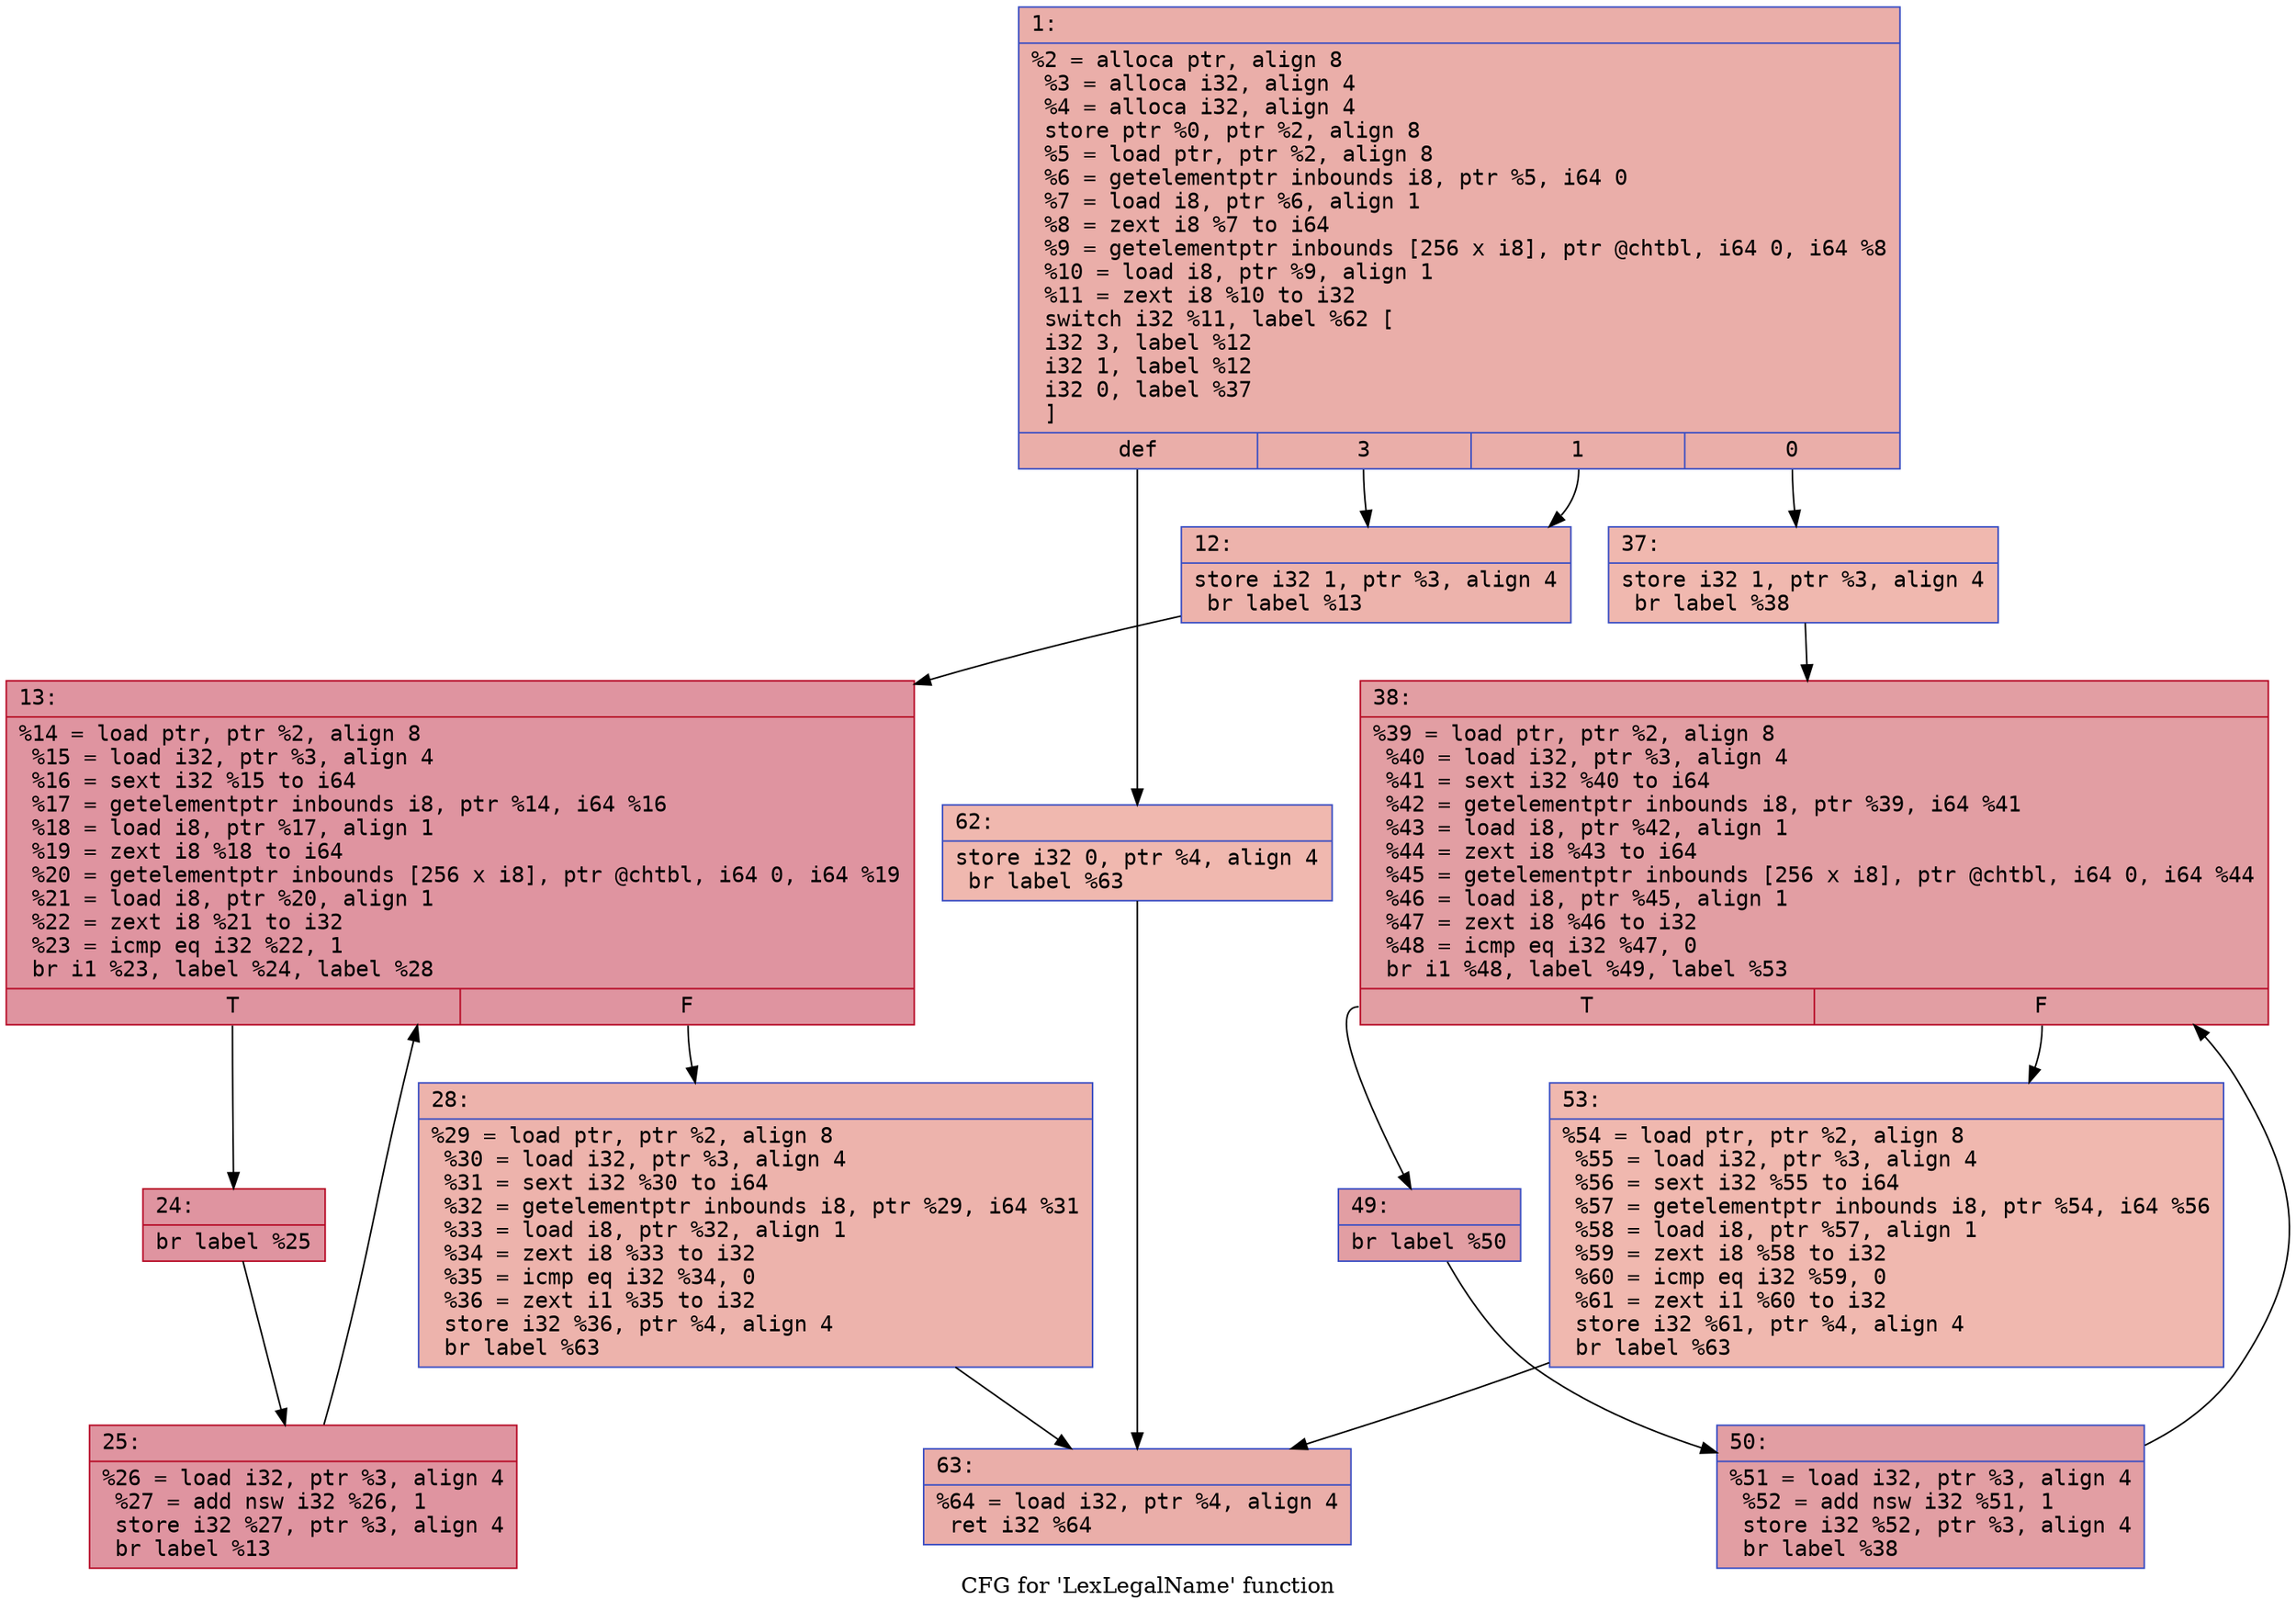 digraph "CFG for 'LexLegalName' function" {
	label="CFG for 'LexLegalName' function";

	Node0x6000012121c0 [shape=record,color="#3d50c3ff", style=filled, fillcolor="#d0473d70" fontname="Courier",label="{1:\l|  %2 = alloca ptr, align 8\l  %3 = alloca i32, align 4\l  %4 = alloca i32, align 4\l  store ptr %0, ptr %2, align 8\l  %5 = load ptr, ptr %2, align 8\l  %6 = getelementptr inbounds i8, ptr %5, i64 0\l  %7 = load i8, ptr %6, align 1\l  %8 = zext i8 %7 to i64\l  %9 = getelementptr inbounds [256 x i8], ptr @chtbl, i64 0, i64 %8\l  %10 = load i8, ptr %9, align 1\l  %11 = zext i8 %10 to i32\l  switch i32 %11, label %62 [\l    i32 3, label %12\l    i32 1, label %12\l    i32 0, label %37\l  ]\l|{<s0>def|<s1>3|<s2>1|<s3>0}}"];
	Node0x6000012121c0:s0 -> Node0x600001212530[tooltip="1 -> 62\nProbability 25.00%" ];
	Node0x6000012121c0:s1 -> Node0x600001212210[tooltip="1 -> 12\nProbability 50.00%" ];
	Node0x6000012121c0:s2 -> Node0x600001212210[tooltip="1 -> 12\nProbability 50.00%" ];
	Node0x6000012121c0:s3 -> Node0x6000012123a0[tooltip="1 -> 37\nProbability 25.00%" ];
	Node0x600001212210 [shape=record,color="#3d50c3ff", style=filled, fillcolor="#d6524470" fontname="Courier",label="{12:\l|  store i32 1, ptr %3, align 4\l  br label %13\l}"];
	Node0x600001212210 -> Node0x600001212260[tooltip="12 -> 13\nProbability 100.00%" ];
	Node0x600001212260 [shape=record,color="#b70d28ff", style=filled, fillcolor="#b70d2870" fontname="Courier",label="{13:\l|  %14 = load ptr, ptr %2, align 8\l  %15 = load i32, ptr %3, align 4\l  %16 = sext i32 %15 to i64\l  %17 = getelementptr inbounds i8, ptr %14, i64 %16\l  %18 = load i8, ptr %17, align 1\l  %19 = zext i8 %18 to i64\l  %20 = getelementptr inbounds [256 x i8], ptr @chtbl, i64 0, i64 %19\l  %21 = load i8, ptr %20, align 1\l  %22 = zext i8 %21 to i32\l  %23 = icmp eq i32 %22, 1\l  br i1 %23, label %24, label %28\l|{<s0>T|<s1>F}}"];
	Node0x600001212260:s0 -> Node0x6000012122b0[tooltip="13 -> 24\nProbability 96.88%" ];
	Node0x600001212260:s1 -> Node0x600001212350[tooltip="13 -> 28\nProbability 3.12%" ];
	Node0x6000012122b0 [shape=record,color="#b70d28ff", style=filled, fillcolor="#b70d2870" fontname="Courier",label="{24:\l|  br label %25\l}"];
	Node0x6000012122b0 -> Node0x600001212300[tooltip="24 -> 25\nProbability 100.00%" ];
	Node0x600001212300 [shape=record,color="#b70d28ff", style=filled, fillcolor="#b70d2870" fontname="Courier",label="{25:\l|  %26 = load i32, ptr %3, align 4\l  %27 = add nsw i32 %26, 1\l  store i32 %27, ptr %3, align 4\l  br label %13\l}"];
	Node0x600001212300 -> Node0x600001212260[tooltip="25 -> 13\nProbability 100.00%" ];
	Node0x600001212350 [shape=record,color="#3d50c3ff", style=filled, fillcolor="#d6524470" fontname="Courier",label="{28:\l|  %29 = load ptr, ptr %2, align 8\l  %30 = load i32, ptr %3, align 4\l  %31 = sext i32 %30 to i64\l  %32 = getelementptr inbounds i8, ptr %29, i64 %31\l  %33 = load i8, ptr %32, align 1\l  %34 = zext i8 %33 to i32\l  %35 = icmp eq i32 %34, 0\l  %36 = zext i1 %35 to i32\l  store i32 %36, ptr %4, align 4\l  br label %63\l}"];
	Node0x600001212350 -> Node0x600001212580[tooltip="28 -> 63\nProbability 100.00%" ];
	Node0x6000012123a0 [shape=record,color="#3d50c3ff", style=filled, fillcolor="#dc5d4a70" fontname="Courier",label="{37:\l|  store i32 1, ptr %3, align 4\l  br label %38\l}"];
	Node0x6000012123a0 -> Node0x6000012123f0[tooltip="37 -> 38\nProbability 100.00%" ];
	Node0x6000012123f0 [shape=record,color="#b70d28ff", style=filled, fillcolor="#be242e70" fontname="Courier",label="{38:\l|  %39 = load ptr, ptr %2, align 8\l  %40 = load i32, ptr %3, align 4\l  %41 = sext i32 %40 to i64\l  %42 = getelementptr inbounds i8, ptr %39, i64 %41\l  %43 = load i8, ptr %42, align 1\l  %44 = zext i8 %43 to i64\l  %45 = getelementptr inbounds [256 x i8], ptr @chtbl, i64 0, i64 %44\l  %46 = load i8, ptr %45, align 1\l  %47 = zext i8 %46 to i32\l  %48 = icmp eq i32 %47, 0\l  br i1 %48, label %49, label %53\l|{<s0>T|<s1>F}}"];
	Node0x6000012123f0:s0 -> Node0x600001212440[tooltip="38 -> 49\nProbability 96.88%" ];
	Node0x6000012123f0:s1 -> Node0x6000012124e0[tooltip="38 -> 53\nProbability 3.12%" ];
	Node0x600001212440 [shape=record,color="#3d50c3ff", style=filled, fillcolor="#be242e70" fontname="Courier",label="{49:\l|  br label %50\l}"];
	Node0x600001212440 -> Node0x600001212490[tooltip="49 -> 50\nProbability 100.00%" ];
	Node0x600001212490 [shape=record,color="#3d50c3ff", style=filled, fillcolor="#be242e70" fontname="Courier",label="{50:\l|  %51 = load i32, ptr %3, align 4\l  %52 = add nsw i32 %51, 1\l  store i32 %52, ptr %3, align 4\l  br label %38\l}"];
	Node0x600001212490 -> Node0x6000012123f0[tooltip="50 -> 38\nProbability 100.00%" ];
	Node0x6000012124e0 [shape=record,color="#3d50c3ff", style=filled, fillcolor="#dc5d4a70" fontname="Courier",label="{53:\l|  %54 = load ptr, ptr %2, align 8\l  %55 = load i32, ptr %3, align 4\l  %56 = sext i32 %55 to i64\l  %57 = getelementptr inbounds i8, ptr %54, i64 %56\l  %58 = load i8, ptr %57, align 1\l  %59 = zext i8 %58 to i32\l  %60 = icmp eq i32 %59, 0\l  %61 = zext i1 %60 to i32\l  store i32 %61, ptr %4, align 4\l  br label %63\l}"];
	Node0x6000012124e0 -> Node0x600001212580[tooltip="53 -> 63\nProbability 100.00%" ];
	Node0x600001212530 [shape=record,color="#3d50c3ff", style=filled, fillcolor="#dc5d4a70" fontname="Courier",label="{62:\l|  store i32 0, ptr %4, align 4\l  br label %63\l}"];
	Node0x600001212530 -> Node0x600001212580[tooltip="62 -> 63\nProbability 100.00%" ];
	Node0x600001212580 [shape=record,color="#3d50c3ff", style=filled, fillcolor="#d0473d70" fontname="Courier",label="{63:\l|  %64 = load i32, ptr %4, align 4\l  ret i32 %64\l}"];
}

